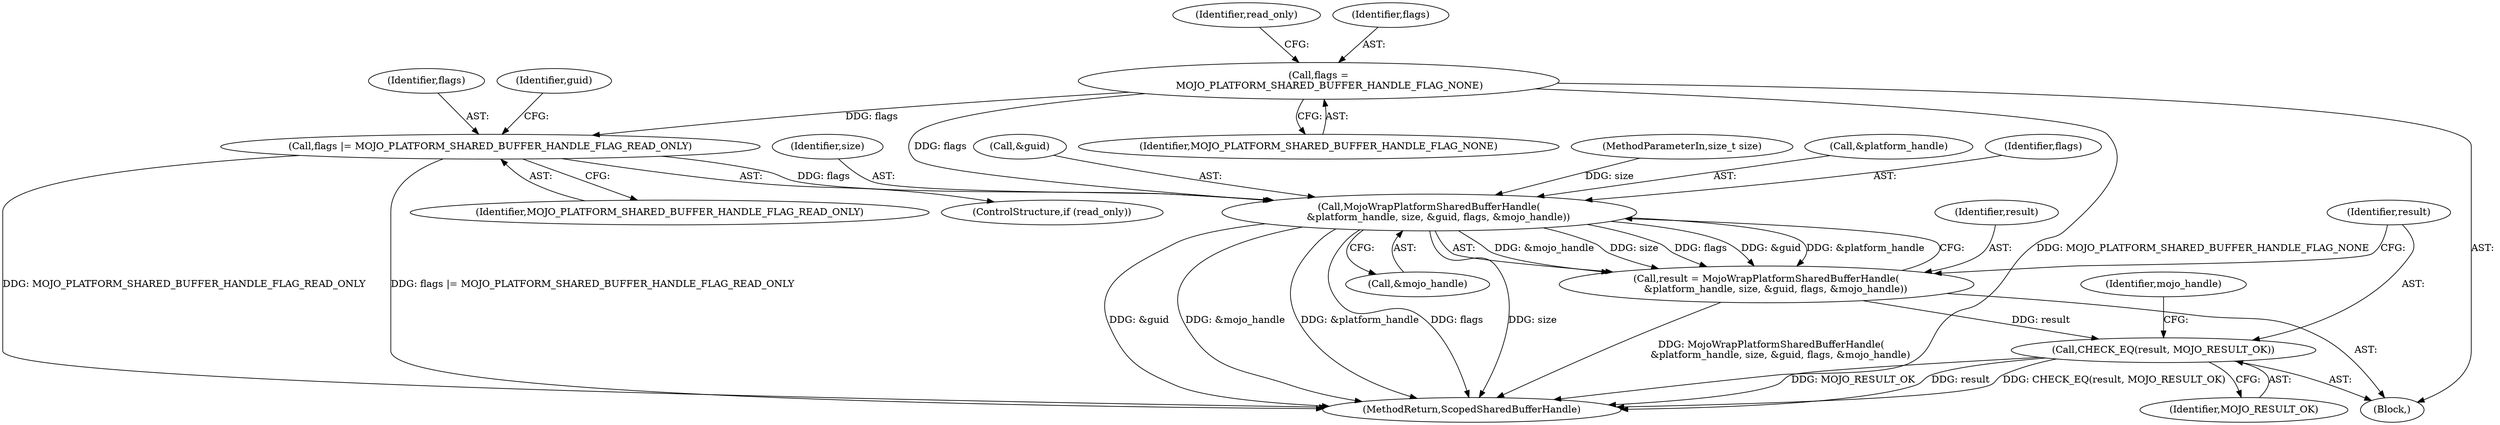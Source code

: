 digraph "1_Chrome_673ce95d481ea9368c4d4d43ac756ba1d6d9e608_34@del" {
"1000135" [label="(Call,flags |= MOJO_PLATFORM_SHARED_BUFFER_HANDLE_FLAG_READ_ONLY)"];
"1000130" [label="(Call,flags =\n       MOJO_PLATFORM_SHARED_BUFFER_HANDLE_FLAG_NONE)"];
"1000153" [label="(Call,MojoWrapPlatformSharedBufferHandle(\n      &platform_handle, size, &guid, flags, &mojo_handle))"];
"1000151" [label="(Call,result = MojoWrapPlatformSharedBufferHandle(\n      &platform_handle, size, &guid, flags, &mojo_handle))"];
"1000162" [label="(Call,CHECK_EQ(result, MOJO_RESULT_OK))"];
"1000153" [label="(Call,MojoWrapPlatformSharedBufferHandle(\n      &platform_handle, size, &guid, flags, &mojo_handle))"];
"1000169" [label="(MethodReturn,ScopedSharedBufferHandle)"];
"1000154" [label="(Call,&platform_handle)"];
"1000104" [label="(Block,)"];
"1000159" [label="(Identifier,flags)"];
"1000136" [label="(Identifier,flags)"];
"1000156" [label="(Identifier,size)"];
"1000135" [label="(Call,flags |= MOJO_PLATFORM_SHARED_BUFFER_HANDLE_FLAG_READ_ONLY)"];
"1000157" [label="(Call,&guid)"];
"1000163" [label="(Identifier,result)"];
"1000133" [label="(ControlStructure,if (read_only))"];
"1000137" [label="(Identifier,MOJO_PLATFORM_SHARED_BUFFER_HANDLE_FLAG_READ_ONLY)"];
"1000132" [label="(Identifier,MOJO_PLATFORM_SHARED_BUFFER_HANDLE_FLAG_NONE)"];
"1000160" [label="(Call,&mojo_handle)"];
"1000134" [label="(Identifier,read_only)"];
"1000141" [label="(Identifier,guid)"];
"1000131" [label="(Identifier,flags)"];
"1000102" [label="(MethodParameterIn,size_t size)"];
"1000162" [label="(Call,CHECK_EQ(result, MOJO_RESULT_OK))"];
"1000168" [label="(Identifier,mojo_handle)"];
"1000152" [label="(Identifier,result)"];
"1000164" [label="(Identifier,MOJO_RESULT_OK)"];
"1000130" [label="(Call,flags =\n       MOJO_PLATFORM_SHARED_BUFFER_HANDLE_FLAG_NONE)"];
"1000151" [label="(Call,result = MojoWrapPlatformSharedBufferHandle(\n      &platform_handle, size, &guid, flags, &mojo_handle))"];
"1000135" -> "1000133"  [label="AST: "];
"1000135" -> "1000137"  [label="CFG: "];
"1000136" -> "1000135"  [label="AST: "];
"1000137" -> "1000135"  [label="AST: "];
"1000141" -> "1000135"  [label="CFG: "];
"1000135" -> "1000169"  [label="DDG: flags |= MOJO_PLATFORM_SHARED_BUFFER_HANDLE_FLAG_READ_ONLY"];
"1000135" -> "1000169"  [label="DDG: MOJO_PLATFORM_SHARED_BUFFER_HANDLE_FLAG_READ_ONLY"];
"1000130" -> "1000135"  [label="DDG: flags"];
"1000135" -> "1000153"  [label="DDG: flags"];
"1000130" -> "1000104"  [label="AST: "];
"1000130" -> "1000132"  [label="CFG: "];
"1000131" -> "1000130"  [label="AST: "];
"1000132" -> "1000130"  [label="AST: "];
"1000134" -> "1000130"  [label="CFG: "];
"1000130" -> "1000169"  [label="DDG: MOJO_PLATFORM_SHARED_BUFFER_HANDLE_FLAG_NONE"];
"1000130" -> "1000153"  [label="DDG: flags"];
"1000153" -> "1000151"  [label="AST: "];
"1000153" -> "1000160"  [label="CFG: "];
"1000154" -> "1000153"  [label="AST: "];
"1000156" -> "1000153"  [label="AST: "];
"1000157" -> "1000153"  [label="AST: "];
"1000159" -> "1000153"  [label="AST: "];
"1000160" -> "1000153"  [label="AST: "];
"1000151" -> "1000153"  [label="CFG: "];
"1000153" -> "1000169"  [label="DDG: &guid"];
"1000153" -> "1000169"  [label="DDG: &mojo_handle"];
"1000153" -> "1000169"  [label="DDG: &platform_handle"];
"1000153" -> "1000169"  [label="DDG: flags"];
"1000153" -> "1000169"  [label="DDG: size"];
"1000153" -> "1000151"  [label="DDG: &mojo_handle"];
"1000153" -> "1000151"  [label="DDG: size"];
"1000153" -> "1000151"  [label="DDG: flags"];
"1000153" -> "1000151"  [label="DDG: &guid"];
"1000153" -> "1000151"  [label="DDG: &platform_handle"];
"1000102" -> "1000153"  [label="DDG: size"];
"1000151" -> "1000104"  [label="AST: "];
"1000152" -> "1000151"  [label="AST: "];
"1000163" -> "1000151"  [label="CFG: "];
"1000151" -> "1000169"  [label="DDG: MojoWrapPlatformSharedBufferHandle(\n      &platform_handle, size, &guid, flags, &mojo_handle)"];
"1000151" -> "1000162"  [label="DDG: result"];
"1000162" -> "1000104"  [label="AST: "];
"1000162" -> "1000164"  [label="CFG: "];
"1000163" -> "1000162"  [label="AST: "];
"1000164" -> "1000162"  [label="AST: "];
"1000168" -> "1000162"  [label="CFG: "];
"1000162" -> "1000169"  [label="DDG: MOJO_RESULT_OK"];
"1000162" -> "1000169"  [label="DDG: result"];
"1000162" -> "1000169"  [label="DDG: CHECK_EQ(result, MOJO_RESULT_OK)"];
}
